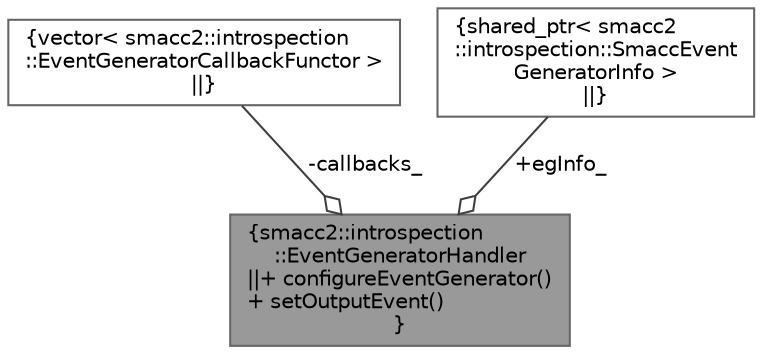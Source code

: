 digraph "smacc2::introspection::EventGeneratorHandler"
{
 // LATEX_PDF_SIZE
  bgcolor="transparent";
  edge [fontname=Helvetica,fontsize=10,labelfontname=Helvetica,labelfontsize=10];
  node [fontname=Helvetica,fontsize=10,shape=box,height=0.2,width=0.4];
  Node1 [label="{smacc2::introspection\l::EventGeneratorHandler\n||+ configureEventGenerator()\l+ setOutputEvent()\l}",height=0.2,width=0.4,color="gray40", fillcolor="grey60", style="filled", fontcolor="black",tooltip=" "];
  Node2 -> Node1 [color="grey25",style="solid",label=" -callbacks_" ,arrowhead="odiamond"];
  Node2 [label="{vector\< smacc2::introspection\l::EventGeneratorCallbackFunctor \>\n||}",height=0.2,width=0.4,color="gray40", fillcolor="white", style="filled",tooltip=" "];
  Node3 -> Node1 [color="grey25",style="solid",label=" +egInfo_" ,arrowhead="odiamond"];
  Node3 [label="{shared_ptr\< smacc2\l::introspection::SmaccEvent\lGeneratorInfo \>\n||}",height=0.2,width=0.4,color="gray40", fillcolor="white", style="filled",tooltip=" "];
}
